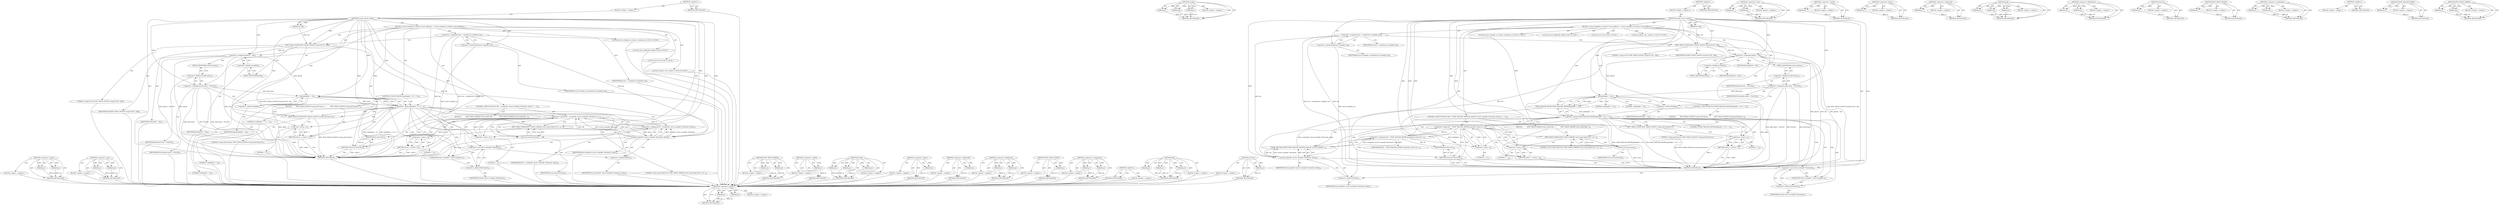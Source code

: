 digraph "BTIF_TRACE_ERROR" {
vulnerable_117 [label=<(METHOD,&lt;operator&gt;.equals)>];
vulnerable_118 [label=<(PARAM,p1)>];
vulnerable_119 [label=<(PARAM,p2)>];
vulnerable_120 [label=<(BLOCK,&lt;empty&gt;,&lt;empty&gt;)>];
vulnerable_121 [label=<(METHOD_RETURN,ANY)>];
vulnerable_142 [label=<(METHOD,&lt;operator&gt;.cast)>];
vulnerable_143 [label=<(PARAM,p1)>];
vulnerable_144 [label=<(PARAM,p2)>];
vulnerable_145 [label=<(BLOCK,&lt;empty&gt;,&lt;empty&gt;)>];
vulnerable_146 [label=<(METHOD_RETURN,ANY)>];
vulnerable_6 [label=<(METHOD,&lt;global&gt;)<SUB>1</SUB>>];
vulnerable_7 [label=<(BLOCK,&lt;empty&gt;,&lt;empty&gt;)<SUB>1</SUB>>];
vulnerable_8 [label=<(METHOD,accept_server_socket)<SUB>1</SUB>>];
vulnerable_9 [label=<(PARAM,int sfd)<SUB>1</SUB>>];
vulnerable_10 [label=<(BLOCK,{
 struct sockaddr_un remote;
 struct pollfd pf...,{
 struct sockaddr_un remote;
 struct pollfd pf...)<SUB>2</SUB>>];
vulnerable_11 [label="<(LOCAL,struct sockaddr_un remote: sockaddr_un)<SUB>3</SUB>>"];
vulnerable_12 [label="<(LOCAL,struct pollfd pfd: pollfd)<SUB>4</SUB>>"];
vulnerable_13 [label="<(LOCAL,int fd: int)<SUB>5</SUB>>"];
vulnerable_14 [label="<(LOCAL,socklen_t len: socklen_t)<SUB>6</SUB>>"];
vulnerable_15 [label=<(&lt;operator&gt;.assignment,len = sizeof(struct sockaddr_un))<SUB>6</SUB>>];
vulnerable_16 [label=<(IDENTIFIER,len,len = sizeof(struct sockaddr_un))<SUB>6</SUB>>];
vulnerable_17 [label=<(&lt;operator&gt;.sizeOf,sizeof(struct sockaddr_un))<SUB>6</SUB>>];
vulnerable_18 [label=<(IDENTIFIER,struct sockaddr_un,sizeof(struct sockaddr_un))<SUB>6</SUB>>];
vulnerable_19 [label=<(BTIF_TRACE_EVENT,BTIF_TRACE_EVENT(&quot;accept fd %d&quot;, sfd))<SUB>8</SUB>>];
vulnerable_20 [label=<(LITERAL,&quot;accept fd %d&quot;,BTIF_TRACE_EVENT(&quot;accept fd %d&quot;, sfd))<SUB>8</SUB>>];
vulnerable_21 [label=<(IDENTIFIER,sfd,BTIF_TRACE_EVENT(&quot;accept fd %d&quot;, sfd))<SUB>8</SUB>>];
vulnerable_22 [label=<(&lt;operator&gt;.assignment,pfd.fd = sfd)<SUB>12</SUB>>];
vulnerable_23 [label=<(&lt;operator&gt;.fieldAccess,pfd.fd)<SUB>12</SUB>>];
vulnerable_24 [label=<(IDENTIFIER,pfd,pfd.fd = sfd)<SUB>12</SUB>>];
vulnerable_25 [label=<(FIELD_IDENTIFIER,fd,fd)<SUB>12</SUB>>];
vulnerable_26 [label=<(IDENTIFIER,sfd,pfd.fd = sfd)<SUB>12</SUB>>];
vulnerable_27 [label=<(&lt;operator&gt;.assignment,pfd.events = POLLIN)<SUB>13</SUB>>];
vulnerable_28 [label=<(&lt;operator&gt;.fieldAccess,pfd.events)<SUB>13</SUB>>];
vulnerable_29 [label=<(IDENTIFIER,pfd,pfd.events = POLLIN)<SUB>13</SUB>>];
vulnerable_30 [label=<(FIELD_IDENTIFIER,events,events)<SUB>13</SUB>>];
vulnerable_31 [label=<(IDENTIFIER,POLLIN,pfd.events = POLLIN)<SUB>13</SUB>>];
vulnerable_32 [label=<(CONTROL_STRUCTURE,IF,if (poll(&amp;pfd, 1, 0) == 0))<SUB>15</SUB>>];
vulnerable_33 [label=<(&lt;operator&gt;.equals,poll(&amp;pfd, 1, 0) == 0)<SUB>15</SUB>>];
vulnerable_34 [label=<(poll,poll(&amp;pfd, 1, 0))<SUB>15</SUB>>];
vulnerable_35 [label=<(&lt;operator&gt;.addressOf,&amp;pfd)<SUB>15</SUB>>];
vulnerable_36 [label=<(IDENTIFIER,pfd,poll(&amp;pfd, 1, 0))<SUB>15</SUB>>];
vulnerable_37 [label=<(LITERAL,1,poll(&amp;pfd, 1, 0))<SUB>15</SUB>>];
vulnerable_38 [label=<(LITERAL,0,poll(&amp;pfd, 1, 0))<SUB>15</SUB>>];
vulnerable_39 [label=<(LITERAL,0,poll(&amp;pfd, 1, 0) == 0)<SUB>15</SUB>>];
vulnerable_40 [label=<(BLOCK,{
         BTIF_TRACE_EVENT(&quot;accept poll timeou...,{
         BTIF_TRACE_EVENT(&quot;accept poll timeou...)<SUB>16</SUB>>];
vulnerable_41 [label=<(BTIF_TRACE_EVENT,BTIF_TRACE_EVENT(&quot;accept poll timeout&quot;))<SUB>17</SUB>>];
vulnerable_42 [label=<(LITERAL,&quot;accept poll timeout&quot;,BTIF_TRACE_EVENT(&quot;accept poll timeout&quot;))<SUB>17</SUB>>];
vulnerable_43 [label=<(RETURN,return -1;,return -1;)<SUB>18</SUB>>];
vulnerable_44 [label=<(&lt;operator&gt;.minus,-1)<SUB>18</SUB>>];
vulnerable_45 [label=<(LITERAL,1,-1)<SUB>18</SUB>>];
vulnerable_46 [label=<(CONTROL_STRUCTURE,IF,if ((fd = accept(sfd, (struct sockaddr *)&amp;remote, &amp;len)) == -1))<SUB>23</SUB>>];
vulnerable_47 [label=<(&lt;operator&gt;.equals,(fd = accept(sfd, (struct sockaddr *)&amp;remote, &amp;...)<SUB>23</SUB>>];
vulnerable_48 [label=<(&lt;operator&gt;.assignment,fd = accept(sfd, (struct sockaddr *)&amp;remote, &amp;len))<SUB>23</SUB>>];
vulnerable_49 [label=<(IDENTIFIER,fd,fd = accept(sfd, (struct sockaddr *)&amp;remote, &amp;len))<SUB>23</SUB>>];
vulnerable_50 [label=<(accept,accept(sfd, (struct sockaddr *)&amp;remote, &amp;len))<SUB>23</SUB>>];
vulnerable_51 [label=<(IDENTIFIER,sfd,accept(sfd, (struct sockaddr *)&amp;remote, &amp;len))<SUB>23</SUB>>];
vulnerable_52 [label=<(&lt;operator&gt;.cast,(struct sockaddr *)&amp;remote)<SUB>23</SUB>>];
vulnerable_53 [label=<(UNKNOWN,struct sockaddr *,struct sockaddr *)<SUB>23</SUB>>];
vulnerable_54 [label=<(&lt;operator&gt;.addressOf,&amp;remote)<SUB>23</SUB>>];
vulnerable_55 [label=<(IDENTIFIER,remote,(struct sockaddr *)&amp;remote)<SUB>23</SUB>>];
vulnerable_56 [label=<(&lt;operator&gt;.addressOf,&amp;len)<SUB>23</SUB>>];
vulnerable_57 [label=<(IDENTIFIER,len,accept(sfd, (struct sockaddr *)&amp;remote, &amp;len))<SUB>23</SUB>>];
vulnerable_58 [label=<(&lt;operator&gt;.minus,-1)<SUB>23</SUB>>];
vulnerable_59 [label=<(LITERAL,1,-1)<SUB>23</SUB>>];
vulnerable_60 [label=<(BLOCK,{
          BTIF_TRACE_ERROR(&quot;sock accept faile...,{
          BTIF_TRACE_ERROR(&quot;sock accept faile...)<SUB>24</SUB>>];
vulnerable_61 [label=<(BTIF_TRACE_ERROR,BTIF_TRACE_ERROR(&quot;sock accept failed (%s)&quot;, str...)<SUB>25</SUB>>];
vulnerable_62 [label=<(LITERAL,&quot;sock accept failed (%s)&quot;,BTIF_TRACE_ERROR(&quot;sock accept failed (%s)&quot;, str...)<SUB>25</SUB>>];
vulnerable_63 [label=<(strerror,strerror(errno))<SUB>25</SUB>>];
vulnerable_64 [label=<(IDENTIFIER,errno,strerror(errno))<SUB>25</SUB>>];
vulnerable_65 [label=<(RETURN,return -1;,return -1;)<SUB>26</SUB>>];
vulnerable_66 [label=<(&lt;operator&gt;.minus,-1)<SUB>26</SUB>>];
vulnerable_67 [label=<(LITERAL,1,-1)<SUB>26</SUB>>];
vulnerable_68 [label=<(RETURN,return fd;,return fd;)<SUB>30</SUB>>];
vulnerable_69 [label=<(IDENTIFIER,fd,return fd;)<SUB>30</SUB>>];
vulnerable_70 [label=<(METHOD_RETURN,int)<SUB>1</SUB>>];
vulnerable_72 [label=<(METHOD_RETURN,ANY)<SUB>1</SUB>>];
vulnerable_147 [label=<(METHOD,BTIF_TRACE_ERROR)>];
vulnerable_148 [label=<(PARAM,p1)>];
vulnerable_149 [label=<(PARAM,p2)>];
vulnerable_150 [label=<(BLOCK,&lt;empty&gt;,&lt;empty&gt;)>];
vulnerable_151 [label=<(METHOD_RETURN,ANY)>];
vulnerable_104 [label=<(METHOD,&lt;operator&gt;.sizeOf)>];
vulnerable_105 [label=<(PARAM,p1)>];
vulnerable_106 [label=<(BLOCK,&lt;empty&gt;,&lt;empty&gt;)>];
vulnerable_107 [label=<(METHOD_RETURN,ANY)>];
vulnerable_136 [label=<(METHOD,accept)>];
vulnerable_137 [label=<(PARAM,p1)>];
vulnerable_138 [label=<(PARAM,p2)>];
vulnerable_139 [label=<(PARAM,p3)>];
vulnerable_140 [label=<(BLOCK,&lt;empty&gt;,&lt;empty&gt;)>];
vulnerable_141 [label=<(METHOD_RETURN,ANY)>];
vulnerable_132 [label=<(METHOD,&lt;operator&gt;.minus)>];
vulnerable_133 [label=<(PARAM,p1)>];
vulnerable_134 [label=<(BLOCK,&lt;empty&gt;,&lt;empty&gt;)>];
vulnerable_135 [label=<(METHOD_RETURN,ANY)>];
vulnerable_128 [label=<(METHOD,&lt;operator&gt;.addressOf)>];
vulnerable_129 [label=<(PARAM,p1)>];
vulnerable_130 [label=<(BLOCK,&lt;empty&gt;,&lt;empty&gt;)>];
vulnerable_131 [label=<(METHOD_RETURN,ANY)>];
vulnerable_112 [label=<(METHOD,&lt;operator&gt;.fieldAccess)>];
vulnerable_113 [label=<(PARAM,p1)>];
vulnerable_114 [label=<(PARAM,p2)>];
vulnerable_115 [label=<(BLOCK,&lt;empty&gt;,&lt;empty&gt;)>];
vulnerable_116 [label=<(METHOD_RETURN,ANY)>];
vulnerable_108 [label=<(METHOD,BTIF_TRACE_EVENT)>];
vulnerable_109 [label=<(PARAM,p1)>];
vulnerable_110 [label=<(BLOCK,&lt;empty&gt;,&lt;empty&gt;)>];
vulnerable_111 [label=<(METHOD_RETURN,ANY)>];
vulnerable_99 [label=<(METHOD,&lt;operator&gt;.assignment)>];
vulnerable_100 [label=<(PARAM,p1)>];
vulnerable_101 [label=<(PARAM,p2)>];
vulnerable_102 [label=<(BLOCK,&lt;empty&gt;,&lt;empty&gt;)>];
vulnerable_103 [label=<(METHOD_RETURN,ANY)>];
vulnerable_93 [label=<(METHOD,&lt;global&gt;)<SUB>1</SUB>>];
vulnerable_94 [label=<(BLOCK,&lt;empty&gt;,&lt;empty&gt;)>];
vulnerable_95 [label=<(METHOD_RETURN,ANY)>];
vulnerable_122 [label=<(METHOD,poll)>];
vulnerable_123 [label=<(PARAM,p1)>];
vulnerable_124 [label=<(PARAM,p2)>];
vulnerable_125 [label=<(PARAM,p3)>];
vulnerable_126 [label=<(BLOCK,&lt;empty&gt;,&lt;empty&gt;)>];
vulnerable_127 [label=<(METHOD_RETURN,ANY)>];
vulnerable_152 [label=<(METHOD,strerror)>];
vulnerable_153 [label=<(PARAM,p1)>];
vulnerable_154 [label=<(BLOCK,&lt;empty&gt;,&lt;empty&gt;)>];
vulnerable_155 [label=<(METHOD_RETURN,ANY)>];
fixed_119 [label=<(METHOD,&lt;operator&gt;.equals)>];
fixed_120 [label=<(PARAM,p1)>];
fixed_121 [label=<(PARAM,p2)>];
fixed_122 [label=<(BLOCK,&lt;empty&gt;,&lt;empty&gt;)>];
fixed_123 [label=<(METHOD_RETURN,ANY)>];
fixed_142 [label=<(METHOD,accept)>];
fixed_143 [label=<(PARAM,p1)>];
fixed_144 [label=<(PARAM,p2)>];
fixed_145 [label=<(PARAM,p3)>];
fixed_146 [label=<(BLOCK,&lt;empty&gt;,&lt;empty&gt;)>];
fixed_147 [label=<(METHOD_RETURN,ANY)>];
fixed_6 [label=<(METHOD,&lt;global&gt;)<SUB>1</SUB>>];
fixed_7 [label=<(BLOCK,&lt;empty&gt;,&lt;empty&gt;)<SUB>1</SUB>>];
fixed_8 [label=<(METHOD,accept_server_socket)<SUB>1</SUB>>];
fixed_9 [label=<(PARAM,int sfd)<SUB>1</SUB>>];
fixed_10 [label=<(BLOCK,{
 struct sockaddr_un remote;
 struct pollfd pf...,{
 struct sockaddr_un remote;
 struct pollfd pf...)<SUB>2</SUB>>];
fixed_11 [label="<(LOCAL,struct sockaddr_un remote: sockaddr_un)<SUB>3</SUB>>"];
fixed_12 [label="<(LOCAL,struct pollfd pfd: pollfd)<SUB>4</SUB>>"];
fixed_13 [label="<(LOCAL,int fd: int)<SUB>5</SUB>>"];
fixed_14 [label="<(LOCAL,socklen_t len: socklen_t)<SUB>6</SUB>>"];
fixed_15 [label=<(&lt;operator&gt;.assignment,len = sizeof(struct sockaddr_un))<SUB>6</SUB>>];
fixed_16 [label=<(IDENTIFIER,len,len = sizeof(struct sockaddr_un))<SUB>6</SUB>>];
fixed_17 [label=<(&lt;operator&gt;.sizeOf,sizeof(struct sockaddr_un))<SUB>6</SUB>>];
fixed_18 [label=<(IDENTIFIER,struct sockaddr_un,sizeof(struct sockaddr_un))<SUB>6</SUB>>];
fixed_19 [label=<(BTIF_TRACE_EVENT,BTIF_TRACE_EVENT(&quot;accept fd %d&quot;, sfd))<SUB>8</SUB>>];
fixed_20 [label=<(LITERAL,&quot;accept fd %d&quot;,BTIF_TRACE_EVENT(&quot;accept fd %d&quot;, sfd))<SUB>8</SUB>>];
fixed_21 [label=<(IDENTIFIER,sfd,BTIF_TRACE_EVENT(&quot;accept fd %d&quot;, sfd))<SUB>8</SUB>>];
fixed_22 [label=<(&lt;operator&gt;.assignment,pfd.fd = sfd)<SUB>12</SUB>>];
fixed_23 [label=<(&lt;operator&gt;.fieldAccess,pfd.fd)<SUB>12</SUB>>];
fixed_24 [label=<(IDENTIFIER,pfd,pfd.fd = sfd)<SUB>12</SUB>>];
fixed_25 [label=<(FIELD_IDENTIFIER,fd,fd)<SUB>12</SUB>>];
fixed_26 [label=<(IDENTIFIER,sfd,pfd.fd = sfd)<SUB>12</SUB>>];
fixed_27 [label=<(&lt;operator&gt;.assignment,pfd.events = POLLIN)<SUB>13</SUB>>];
fixed_28 [label=<(&lt;operator&gt;.fieldAccess,pfd.events)<SUB>13</SUB>>];
fixed_29 [label=<(IDENTIFIER,pfd,pfd.events = POLLIN)<SUB>13</SUB>>];
fixed_30 [label=<(FIELD_IDENTIFIER,events,events)<SUB>13</SUB>>];
fixed_31 [label=<(IDENTIFIER,POLLIN,pfd.events = POLLIN)<SUB>13</SUB>>];
fixed_32 [label=<(CONTROL_STRUCTURE,IF,if (TEMP_FAILURE_RETRY(poll(&amp;pfd, 1, 0)) == 0))<SUB>15</SUB>>];
fixed_33 [label=<(&lt;operator&gt;.equals,TEMP_FAILURE_RETRY(poll(&amp;pfd, 1, 0)) == 0)<SUB>15</SUB>>];
fixed_34 [label=<(TEMP_FAILURE_RETRY,TEMP_FAILURE_RETRY(poll(&amp;pfd, 1, 0)))<SUB>15</SUB>>];
fixed_35 [label=<(poll,poll(&amp;pfd, 1, 0))<SUB>15</SUB>>];
fixed_36 [label=<(&lt;operator&gt;.addressOf,&amp;pfd)<SUB>15</SUB>>];
fixed_37 [label=<(IDENTIFIER,pfd,poll(&amp;pfd, 1, 0))<SUB>15</SUB>>];
fixed_38 [label=<(LITERAL,1,poll(&amp;pfd, 1, 0))<SUB>15</SUB>>];
fixed_39 [label=<(LITERAL,0,poll(&amp;pfd, 1, 0))<SUB>15</SUB>>];
fixed_40 [label=<(LITERAL,0,TEMP_FAILURE_RETRY(poll(&amp;pfd, 1, 0)) == 0)<SUB>15</SUB>>];
fixed_41 [label=<(BLOCK,{
         BTIF_TRACE_EVENT(&quot;accept poll timeou...,{
         BTIF_TRACE_EVENT(&quot;accept poll timeou...)<SUB>16</SUB>>];
fixed_42 [label=<(BTIF_TRACE_EVENT,BTIF_TRACE_EVENT(&quot;accept poll timeout&quot;))<SUB>17</SUB>>];
fixed_43 [label=<(LITERAL,&quot;accept poll timeout&quot;,BTIF_TRACE_EVENT(&quot;accept poll timeout&quot;))<SUB>17</SUB>>];
fixed_44 [label=<(RETURN,return -1;,return -1;)<SUB>18</SUB>>];
fixed_45 [label=<(&lt;operator&gt;.minus,-1)<SUB>18</SUB>>];
fixed_46 [label=<(LITERAL,1,-1)<SUB>18</SUB>>];
fixed_47 [label=<(CONTROL_STRUCTURE,IF,if ((fd = TEMP_FAILURE_RETRY(accept(sfd, (struct sockaddr *)&amp;remote, &amp;len))) == -1))<SUB>23</SUB>>];
fixed_48 [label=<(&lt;operator&gt;.equals,(fd = TEMP_FAILURE_RETRY(accept(sfd, (struct so...)<SUB>23</SUB>>];
fixed_49 [label=<(&lt;operator&gt;.assignment,fd = TEMP_FAILURE_RETRY(accept(sfd, (struct soc...)<SUB>23</SUB>>];
fixed_50 [label=<(IDENTIFIER,fd,fd = TEMP_FAILURE_RETRY(accept(sfd, (struct soc...)<SUB>23</SUB>>];
fixed_51 [label=<(TEMP_FAILURE_RETRY,TEMP_FAILURE_RETRY(accept(sfd, (struct sockaddr...)<SUB>23</SUB>>];
fixed_52 [label=<(accept,accept(sfd, (struct sockaddr *)&amp;remote, &amp;len))<SUB>23</SUB>>];
fixed_53 [label=<(IDENTIFIER,sfd,accept(sfd, (struct sockaddr *)&amp;remote, &amp;len))<SUB>23</SUB>>];
fixed_54 [label=<(&lt;operator&gt;.cast,(struct sockaddr *)&amp;remote)<SUB>23</SUB>>];
fixed_55 [label=<(UNKNOWN,struct sockaddr *,struct sockaddr *)<SUB>23</SUB>>];
fixed_56 [label=<(&lt;operator&gt;.addressOf,&amp;remote)<SUB>23</SUB>>];
fixed_57 [label=<(IDENTIFIER,remote,(struct sockaddr *)&amp;remote)<SUB>23</SUB>>];
fixed_58 [label=<(&lt;operator&gt;.addressOf,&amp;len)<SUB>23</SUB>>];
fixed_59 [label=<(IDENTIFIER,len,accept(sfd, (struct sockaddr *)&amp;remote, &amp;len))<SUB>23</SUB>>];
fixed_60 [label=<(&lt;operator&gt;.minus,-1)<SUB>23</SUB>>];
fixed_61 [label=<(LITERAL,1,-1)<SUB>23</SUB>>];
fixed_62 [label=<(BLOCK,{
          BTIF_TRACE_ERROR(&quot;sock accept faile...,{
          BTIF_TRACE_ERROR(&quot;sock accept faile...)<SUB>24</SUB>>];
fixed_63 [label=<(BTIF_TRACE_ERROR,BTIF_TRACE_ERROR(&quot;sock accept failed (%s)&quot;, str...)<SUB>25</SUB>>];
fixed_64 [label=<(LITERAL,&quot;sock accept failed (%s)&quot;,BTIF_TRACE_ERROR(&quot;sock accept failed (%s)&quot;, str...)<SUB>25</SUB>>];
fixed_65 [label=<(strerror,strerror(errno))<SUB>25</SUB>>];
fixed_66 [label=<(IDENTIFIER,errno,strerror(errno))<SUB>25</SUB>>];
fixed_67 [label=<(RETURN,return -1;,return -1;)<SUB>26</SUB>>];
fixed_68 [label=<(&lt;operator&gt;.minus,-1)<SUB>26</SUB>>];
fixed_69 [label=<(LITERAL,1,-1)<SUB>26</SUB>>];
fixed_70 [label=<(RETURN,return fd;,return fd;)<SUB>30</SUB>>];
fixed_71 [label=<(IDENTIFIER,fd,return fd;)<SUB>30</SUB>>];
fixed_72 [label=<(METHOD_RETURN,int)<SUB>1</SUB>>];
fixed_74 [label=<(METHOD_RETURN,ANY)<SUB>1</SUB>>];
fixed_148 [label=<(METHOD,&lt;operator&gt;.cast)>];
fixed_149 [label=<(PARAM,p1)>];
fixed_150 [label=<(PARAM,p2)>];
fixed_151 [label=<(BLOCK,&lt;empty&gt;,&lt;empty&gt;)>];
fixed_152 [label=<(METHOD_RETURN,ANY)>];
fixed_106 [label=<(METHOD,&lt;operator&gt;.sizeOf)>];
fixed_107 [label=<(PARAM,p1)>];
fixed_108 [label=<(BLOCK,&lt;empty&gt;,&lt;empty&gt;)>];
fixed_109 [label=<(METHOD_RETURN,ANY)>];
fixed_138 [label=<(METHOD,&lt;operator&gt;.minus)>];
fixed_139 [label=<(PARAM,p1)>];
fixed_140 [label=<(BLOCK,&lt;empty&gt;,&lt;empty&gt;)>];
fixed_141 [label=<(METHOD_RETURN,ANY)>];
fixed_134 [label=<(METHOD,&lt;operator&gt;.addressOf)>];
fixed_135 [label=<(PARAM,p1)>];
fixed_136 [label=<(BLOCK,&lt;empty&gt;,&lt;empty&gt;)>];
fixed_137 [label=<(METHOD_RETURN,ANY)>];
fixed_128 [label=<(METHOD,poll)>];
fixed_129 [label=<(PARAM,p1)>];
fixed_130 [label=<(PARAM,p2)>];
fixed_131 [label=<(PARAM,p3)>];
fixed_132 [label=<(BLOCK,&lt;empty&gt;,&lt;empty&gt;)>];
fixed_133 [label=<(METHOD_RETURN,ANY)>];
fixed_114 [label=<(METHOD,&lt;operator&gt;.fieldAccess)>];
fixed_115 [label=<(PARAM,p1)>];
fixed_116 [label=<(PARAM,p2)>];
fixed_117 [label=<(BLOCK,&lt;empty&gt;,&lt;empty&gt;)>];
fixed_118 [label=<(METHOD_RETURN,ANY)>];
fixed_158 [label=<(METHOD,strerror)>];
fixed_159 [label=<(PARAM,p1)>];
fixed_160 [label=<(BLOCK,&lt;empty&gt;,&lt;empty&gt;)>];
fixed_161 [label=<(METHOD_RETURN,ANY)>];
fixed_110 [label=<(METHOD,BTIF_TRACE_EVENT)>];
fixed_111 [label=<(PARAM,p1)>];
fixed_112 [label=<(BLOCK,&lt;empty&gt;,&lt;empty&gt;)>];
fixed_113 [label=<(METHOD_RETURN,ANY)>];
fixed_101 [label=<(METHOD,&lt;operator&gt;.assignment)>];
fixed_102 [label=<(PARAM,p1)>];
fixed_103 [label=<(PARAM,p2)>];
fixed_104 [label=<(BLOCK,&lt;empty&gt;,&lt;empty&gt;)>];
fixed_105 [label=<(METHOD_RETURN,ANY)>];
fixed_95 [label=<(METHOD,&lt;global&gt;)<SUB>1</SUB>>];
fixed_96 [label=<(BLOCK,&lt;empty&gt;,&lt;empty&gt;)>];
fixed_97 [label=<(METHOD_RETURN,ANY)>];
fixed_124 [label=<(METHOD,TEMP_FAILURE_RETRY)>];
fixed_125 [label=<(PARAM,p1)>];
fixed_126 [label=<(BLOCK,&lt;empty&gt;,&lt;empty&gt;)>];
fixed_127 [label=<(METHOD_RETURN,ANY)>];
fixed_153 [label=<(METHOD,BTIF_TRACE_ERROR)>];
fixed_154 [label=<(PARAM,p1)>];
fixed_155 [label=<(PARAM,p2)>];
fixed_156 [label=<(BLOCK,&lt;empty&gt;,&lt;empty&gt;)>];
fixed_157 [label=<(METHOD_RETURN,ANY)>];
vulnerable_117 -> vulnerable_118  [key=0, label="AST: "];
vulnerable_117 -> vulnerable_118  [key=1, label="DDG: "];
vulnerable_117 -> vulnerable_120  [key=0, label="AST: "];
vulnerable_117 -> vulnerable_119  [key=0, label="AST: "];
vulnerable_117 -> vulnerable_119  [key=1, label="DDG: "];
vulnerable_117 -> vulnerable_121  [key=0, label="AST: "];
vulnerable_117 -> vulnerable_121  [key=1, label="CFG: "];
vulnerable_118 -> vulnerable_121  [key=0, label="DDG: p1"];
vulnerable_119 -> vulnerable_121  [key=0, label="DDG: p2"];
vulnerable_120 -> fixed_119  [key=0];
vulnerable_121 -> fixed_119  [key=0];
vulnerable_142 -> vulnerable_143  [key=0, label="AST: "];
vulnerable_142 -> vulnerable_143  [key=1, label="DDG: "];
vulnerable_142 -> vulnerable_145  [key=0, label="AST: "];
vulnerable_142 -> vulnerable_144  [key=0, label="AST: "];
vulnerable_142 -> vulnerable_144  [key=1, label="DDG: "];
vulnerable_142 -> vulnerable_146  [key=0, label="AST: "];
vulnerable_142 -> vulnerable_146  [key=1, label="CFG: "];
vulnerable_143 -> vulnerable_146  [key=0, label="DDG: p1"];
vulnerable_144 -> vulnerable_146  [key=0, label="DDG: p2"];
vulnerable_145 -> fixed_119  [key=0];
vulnerable_146 -> fixed_119  [key=0];
vulnerable_6 -> vulnerable_7  [key=0, label="AST: "];
vulnerable_6 -> vulnerable_72  [key=0, label="AST: "];
vulnerable_6 -> vulnerable_72  [key=1, label="CFG: "];
vulnerable_7 -> vulnerable_8  [key=0, label="AST: "];
vulnerable_8 -> vulnerable_9  [key=0, label="AST: "];
vulnerable_8 -> vulnerable_9  [key=1, label="DDG: "];
vulnerable_8 -> vulnerable_10  [key=0, label="AST: "];
vulnerable_8 -> vulnerable_70  [key=0, label="AST: "];
vulnerable_8 -> vulnerable_17  [key=0, label="CFG: "];
vulnerable_8 -> vulnerable_22  [key=0, label="DDG: "];
vulnerable_8 -> vulnerable_27  [key=0, label="DDG: "];
vulnerable_8 -> vulnerable_19  [key=0, label="DDG: "];
vulnerable_8 -> vulnerable_69  [key=0, label="DDG: "];
vulnerable_8 -> vulnerable_33  [key=0, label="DDG: "];
vulnerable_8 -> vulnerable_34  [key=0, label="DDG: "];
vulnerable_8 -> vulnerable_41  [key=0, label="DDG: "];
vulnerable_8 -> vulnerable_58  [key=0, label="DDG: "];
vulnerable_8 -> vulnerable_61  [key=0, label="DDG: "];
vulnerable_8 -> vulnerable_44  [key=0, label="DDG: "];
vulnerable_8 -> vulnerable_50  [key=0, label="DDG: "];
vulnerable_8 -> vulnerable_63  [key=0, label="DDG: "];
vulnerable_8 -> vulnerable_66  [key=0, label="DDG: "];
vulnerable_8 -> vulnerable_52  [key=0, label="DDG: "];
vulnerable_9 -> vulnerable_19  [key=0, label="DDG: sfd"];
vulnerable_10 -> vulnerable_11  [key=0, label="AST: "];
vulnerable_10 -> vulnerable_12  [key=0, label="AST: "];
vulnerable_10 -> vulnerable_13  [key=0, label="AST: "];
vulnerable_10 -> vulnerable_14  [key=0, label="AST: "];
vulnerable_10 -> vulnerable_15  [key=0, label="AST: "];
vulnerable_10 -> vulnerable_19  [key=0, label="AST: "];
vulnerable_10 -> vulnerable_22  [key=0, label="AST: "];
vulnerable_10 -> vulnerable_27  [key=0, label="AST: "];
vulnerable_10 -> vulnerable_32  [key=0, label="AST: "];
vulnerable_10 -> vulnerable_46  [key=0, label="AST: "];
vulnerable_10 -> vulnerable_68  [key=0, label="AST: "];
vulnerable_11 -> fixed_119  [key=0];
vulnerable_12 -> fixed_119  [key=0];
vulnerable_13 -> fixed_119  [key=0];
vulnerable_14 -> fixed_119  [key=0];
vulnerable_15 -> vulnerable_16  [key=0, label="AST: "];
vulnerable_15 -> vulnerable_17  [key=0, label="AST: "];
vulnerable_15 -> vulnerable_19  [key=0, label="CFG: "];
vulnerable_15 -> vulnerable_70  [key=0, label="DDG: len"];
vulnerable_15 -> vulnerable_70  [key=1, label="DDG: len = sizeof(struct sockaddr_un)"];
vulnerable_15 -> vulnerable_50  [key=0, label="DDG: len"];
vulnerable_16 -> fixed_119  [key=0];
vulnerable_17 -> vulnerable_18  [key=0, label="AST: "];
vulnerable_17 -> vulnerable_15  [key=0, label="CFG: "];
vulnerable_17 -> vulnerable_70  [key=0, label="DDG: struct sockaddr_un"];
vulnerable_18 -> fixed_119  [key=0];
vulnerable_19 -> vulnerable_20  [key=0, label="AST: "];
vulnerable_19 -> vulnerable_21  [key=0, label="AST: "];
vulnerable_19 -> vulnerable_25  [key=0, label="CFG: "];
vulnerable_19 -> vulnerable_70  [key=0, label="DDG: BTIF_TRACE_EVENT(&quot;accept fd %d&quot;, sfd)"];
vulnerable_19 -> vulnerable_22  [key=0, label="DDG: sfd"];
vulnerable_19 -> vulnerable_50  [key=0, label="DDG: sfd"];
vulnerable_20 -> fixed_119  [key=0];
vulnerable_21 -> fixed_119  [key=0];
vulnerable_22 -> vulnerable_23  [key=0, label="AST: "];
vulnerable_22 -> vulnerable_26  [key=0, label="AST: "];
vulnerable_22 -> vulnerable_30  [key=0, label="CFG: "];
vulnerable_22 -> vulnerable_70  [key=0, label="DDG: pfd.fd"];
vulnerable_22 -> vulnerable_70  [key=1, label="DDG: sfd"];
vulnerable_22 -> vulnerable_70  [key=2, label="DDG: pfd.fd = sfd"];
vulnerable_22 -> vulnerable_34  [key=0, label="DDG: pfd.fd"];
vulnerable_23 -> vulnerable_24  [key=0, label="AST: "];
vulnerable_23 -> vulnerable_25  [key=0, label="AST: "];
vulnerable_23 -> vulnerable_22  [key=0, label="CFG: "];
vulnerable_24 -> fixed_119  [key=0];
vulnerable_25 -> vulnerable_23  [key=0, label="CFG: "];
vulnerable_26 -> fixed_119  [key=0];
vulnerable_27 -> vulnerable_28  [key=0, label="AST: "];
vulnerable_27 -> vulnerable_31  [key=0, label="AST: "];
vulnerable_27 -> vulnerable_35  [key=0, label="CFG: "];
vulnerable_27 -> vulnerable_70  [key=0, label="DDG: pfd.events"];
vulnerable_27 -> vulnerable_70  [key=1, label="DDG: pfd.events = POLLIN"];
vulnerable_27 -> vulnerable_70  [key=2, label="DDG: POLLIN"];
vulnerable_27 -> vulnerable_34  [key=0, label="DDG: pfd.events"];
vulnerable_28 -> vulnerable_29  [key=0, label="AST: "];
vulnerable_28 -> vulnerable_30  [key=0, label="AST: "];
vulnerable_28 -> vulnerable_27  [key=0, label="CFG: "];
vulnerable_29 -> fixed_119  [key=0];
vulnerable_30 -> vulnerable_28  [key=0, label="CFG: "];
vulnerable_31 -> fixed_119  [key=0];
vulnerable_32 -> vulnerable_33  [key=0, label="AST: "];
vulnerable_32 -> vulnerable_40  [key=0, label="AST: "];
vulnerable_33 -> vulnerable_34  [key=0, label="AST: "];
vulnerable_33 -> vulnerable_39  [key=0, label="AST: "];
vulnerable_33 -> vulnerable_41  [key=0, label="CFG: "];
vulnerable_33 -> vulnerable_41  [key=1, label="CDG: "];
vulnerable_33 -> vulnerable_53  [key=0, label="CFG: "];
vulnerable_33 -> vulnerable_53  [key=1, label="CDG: "];
vulnerable_33 -> vulnerable_70  [key=0, label="DDG: poll(&amp;pfd, 1, 0)"];
vulnerable_33 -> vulnerable_70  [key=1, label="DDG: poll(&amp;pfd, 1, 0) == 0"];
vulnerable_33 -> vulnerable_47  [key=0, label="CDG: "];
vulnerable_33 -> vulnerable_48  [key=0, label="CDG: "];
vulnerable_33 -> vulnerable_58  [key=0, label="CDG: "];
vulnerable_33 -> vulnerable_52  [key=0, label="CDG: "];
vulnerable_33 -> vulnerable_56  [key=0, label="CDG: "];
vulnerable_33 -> vulnerable_50  [key=0, label="CDG: "];
vulnerable_33 -> vulnerable_44  [key=0, label="CDG: "];
vulnerable_33 -> vulnerable_54  [key=0, label="CDG: "];
vulnerable_33 -> vulnerable_43  [key=0, label="CDG: "];
vulnerable_34 -> vulnerable_35  [key=0, label="AST: "];
vulnerable_34 -> vulnerable_37  [key=0, label="AST: "];
vulnerable_34 -> vulnerable_38  [key=0, label="AST: "];
vulnerable_34 -> vulnerable_33  [key=0, label="CFG: "];
vulnerable_34 -> vulnerable_33  [key=1, label="DDG: &amp;pfd"];
vulnerable_34 -> vulnerable_33  [key=2, label="DDG: 1"];
vulnerable_34 -> vulnerable_33  [key=3, label="DDG: 0"];
vulnerable_34 -> vulnerable_70  [key=0, label="DDG: &amp;pfd"];
vulnerable_35 -> vulnerable_36  [key=0, label="AST: "];
vulnerable_35 -> vulnerable_34  [key=0, label="CFG: "];
vulnerable_36 -> fixed_119  [key=0];
vulnerable_37 -> fixed_119  [key=0];
vulnerable_38 -> fixed_119  [key=0];
vulnerable_39 -> fixed_119  [key=0];
vulnerable_40 -> vulnerable_41  [key=0, label="AST: "];
vulnerable_40 -> vulnerable_43  [key=0, label="AST: "];
vulnerable_41 -> vulnerable_42  [key=0, label="AST: "];
vulnerable_41 -> vulnerable_44  [key=0, label="CFG: "];
vulnerable_41 -> vulnerable_70  [key=0, label="DDG: BTIF_TRACE_EVENT(&quot;accept poll timeout&quot;)"];
vulnerable_42 -> fixed_119  [key=0];
vulnerable_43 -> vulnerable_44  [key=0, label="AST: "];
vulnerable_43 -> vulnerable_70  [key=0, label="CFG: "];
vulnerable_43 -> vulnerable_70  [key=1, label="DDG: &lt;RET&gt;"];
vulnerable_44 -> vulnerable_45  [key=0, label="AST: "];
vulnerable_44 -> vulnerable_43  [key=0, label="CFG: "];
vulnerable_44 -> vulnerable_43  [key=1, label="DDG: -1"];
vulnerable_44 -> vulnerable_70  [key=0, label="DDG: -1"];
vulnerable_45 -> fixed_119  [key=0];
vulnerable_46 -> vulnerable_47  [key=0, label="AST: "];
vulnerable_46 -> vulnerable_60  [key=0, label="AST: "];
vulnerable_47 -> vulnerable_48  [key=0, label="AST: "];
vulnerable_47 -> vulnerable_58  [key=0, label="AST: "];
vulnerable_47 -> vulnerable_63  [key=0, label="CFG: "];
vulnerable_47 -> vulnerable_63  [key=1, label="CDG: "];
vulnerable_47 -> vulnerable_68  [key=0, label="CFG: "];
vulnerable_47 -> vulnerable_68  [key=1, label="CDG: "];
vulnerable_47 -> vulnerable_61  [key=0, label="CDG: "];
vulnerable_47 -> vulnerable_66  [key=0, label="CDG: "];
vulnerable_47 -> vulnerable_65  [key=0, label="CDG: "];
vulnerable_48 -> vulnerable_49  [key=0, label="AST: "];
vulnerable_48 -> vulnerable_50  [key=0, label="AST: "];
vulnerable_48 -> vulnerable_58  [key=0, label="CFG: "];
vulnerable_48 -> vulnerable_69  [key=0, label="DDG: fd"];
vulnerable_48 -> vulnerable_47  [key=0, label="DDG: fd"];
vulnerable_49 -> fixed_119  [key=0];
vulnerable_50 -> vulnerable_51  [key=0, label="AST: "];
vulnerable_50 -> vulnerable_52  [key=0, label="AST: "];
vulnerable_50 -> vulnerable_56  [key=0, label="AST: "];
vulnerable_50 -> vulnerable_48  [key=0, label="CFG: "];
vulnerable_50 -> vulnerable_48  [key=1, label="DDG: sfd"];
vulnerable_50 -> vulnerable_48  [key=2, label="DDG: (struct sockaddr *)&amp;remote"];
vulnerable_50 -> vulnerable_48  [key=3, label="DDG: &amp;len"];
vulnerable_50 -> vulnerable_47  [key=0, label="DDG: sfd"];
vulnerable_50 -> vulnerable_47  [key=1, label="DDG: (struct sockaddr *)&amp;remote"];
vulnerable_50 -> vulnerable_47  [key=2, label="DDG: &amp;len"];
vulnerable_51 -> fixed_119  [key=0];
vulnerable_52 -> vulnerable_53  [key=0, label="AST: "];
vulnerable_52 -> vulnerable_54  [key=0, label="AST: "];
vulnerable_52 -> vulnerable_56  [key=0, label="CFG: "];
vulnerable_53 -> vulnerable_54  [key=0, label="CFG: "];
vulnerable_54 -> vulnerable_55  [key=0, label="AST: "];
vulnerable_54 -> vulnerable_52  [key=0, label="CFG: "];
vulnerable_55 -> fixed_119  [key=0];
vulnerable_56 -> vulnerable_57  [key=0, label="AST: "];
vulnerable_56 -> vulnerable_50  [key=0, label="CFG: "];
vulnerable_57 -> fixed_119  [key=0];
vulnerable_58 -> vulnerable_59  [key=0, label="AST: "];
vulnerable_58 -> vulnerable_47  [key=0, label="CFG: "];
vulnerable_58 -> vulnerable_47  [key=1, label="DDG: 1"];
vulnerable_59 -> fixed_119  [key=0];
vulnerable_60 -> vulnerable_61  [key=0, label="AST: "];
vulnerable_60 -> vulnerable_65  [key=0, label="AST: "];
vulnerable_61 -> vulnerable_62  [key=0, label="AST: "];
vulnerable_61 -> vulnerable_63  [key=0, label="AST: "];
vulnerable_61 -> vulnerable_66  [key=0, label="CFG: "];
vulnerable_62 -> fixed_119  [key=0];
vulnerable_63 -> vulnerable_64  [key=0, label="AST: "];
vulnerable_63 -> vulnerable_61  [key=0, label="CFG: "];
vulnerable_63 -> vulnerable_61  [key=1, label="DDG: errno"];
vulnerable_63 -> vulnerable_70  [key=0, label="DDG: errno"];
vulnerable_64 -> fixed_119  [key=0];
vulnerable_65 -> vulnerable_66  [key=0, label="AST: "];
vulnerable_65 -> vulnerable_70  [key=0, label="CFG: "];
vulnerable_65 -> vulnerable_70  [key=1, label="DDG: &lt;RET&gt;"];
vulnerable_66 -> vulnerable_67  [key=0, label="AST: "];
vulnerable_66 -> vulnerable_65  [key=0, label="CFG: "];
vulnerable_66 -> vulnerable_65  [key=1, label="DDG: -1"];
vulnerable_67 -> fixed_119  [key=0];
vulnerable_68 -> vulnerable_69  [key=0, label="AST: "];
vulnerable_68 -> vulnerable_70  [key=0, label="CFG: "];
vulnerable_68 -> vulnerable_70  [key=1, label="DDG: &lt;RET&gt;"];
vulnerable_69 -> vulnerable_68  [key=0, label="DDG: fd"];
vulnerable_70 -> fixed_119  [key=0];
vulnerable_72 -> fixed_119  [key=0];
vulnerable_147 -> vulnerable_148  [key=0, label="AST: "];
vulnerable_147 -> vulnerable_148  [key=1, label="DDG: "];
vulnerable_147 -> vulnerable_150  [key=0, label="AST: "];
vulnerable_147 -> vulnerable_149  [key=0, label="AST: "];
vulnerable_147 -> vulnerable_149  [key=1, label="DDG: "];
vulnerable_147 -> vulnerable_151  [key=0, label="AST: "];
vulnerable_147 -> vulnerable_151  [key=1, label="CFG: "];
vulnerable_148 -> vulnerable_151  [key=0, label="DDG: p1"];
vulnerable_149 -> vulnerable_151  [key=0, label="DDG: p2"];
vulnerable_150 -> fixed_119  [key=0];
vulnerable_151 -> fixed_119  [key=0];
vulnerable_104 -> vulnerable_105  [key=0, label="AST: "];
vulnerable_104 -> vulnerable_105  [key=1, label="DDG: "];
vulnerable_104 -> vulnerable_106  [key=0, label="AST: "];
vulnerable_104 -> vulnerable_107  [key=0, label="AST: "];
vulnerable_104 -> vulnerable_107  [key=1, label="CFG: "];
vulnerable_105 -> vulnerable_107  [key=0, label="DDG: p1"];
vulnerable_106 -> fixed_119  [key=0];
vulnerable_107 -> fixed_119  [key=0];
vulnerable_136 -> vulnerable_137  [key=0, label="AST: "];
vulnerable_136 -> vulnerable_137  [key=1, label="DDG: "];
vulnerable_136 -> vulnerable_140  [key=0, label="AST: "];
vulnerable_136 -> vulnerable_138  [key=0, label="AST: "];
vulnerable_136 -> vulnerable_138  [key=1, label="DDG: "];
vulnerable_136 -> vulnerable_141  [key=0, label="AST: "];
vulnerable_136 -> vulnerable_141  [key=1, label="CFG: "];
vulnerable_136 -> vulnerable_139  [key=0, label="AST: "];
vulnerable_136 -> vulnerable_139  [key=1, label="DDG: "];
vulnerable_137 -> vulnerable_141  [key=0, label="DDG: p1"];
vulnerable_138 -> vulnerable_141  [key=0, label="DDG: p2"];
vulnerable_139 -> vulnerable_141  [key=0, label="DDG: p3"];
vulnerable_140 -> fixed_119  [key=0];
vulnerable_141 -> fixed_119  [key=0];
vulnerable_132 -> vulnerable_133  [key=0, label="AST: "];
vulnerable_132 -> vulnerable_133  [key=1, label="DDG: "];
vulnerable_132 -> vulnerable_134  [key=0, label="AST: "];
vulnerable_132 -> vulnerable_135  [key=0, label="AST: "];
vulnerable_132 -> vulnerable_135  [key=1, label="CFG: "];
vulnerable_133 -> vulnerable_135  [key=0, label="DDG: p1"];
vulnerable_134 -> fixed_119  [key=0];
vulnerable_135 -> fixed_119  [key=0];
vulnerable_128 -> vulnerable_129  [key=0, label="AST: "];
vulnerable_128 -> vulnerable_129  [key=1, label="DDG: "];
vulnerable_128 -> vulnerable_130  [key=0, label="AST: "];
vulnerable_128 -> vulnerable_131  [key=0, label="AST: "];
vulnerable_128 -> vulnerable_131  [key=1, label="CFG: "];
vulnerable_129 -> vulnerable_131  [key=0, label="DDG: p1"];
vulnerable_130 -> fixed_119  [key=0];
vulnerable_131 -> fixed_119  [key=0];
vulnerable_112 -> vulnerable_113  [key=0, label="AST: "];
vulnerable_112 -> vulnerable_113  [key=1, label="DDG: "];
vulnerable_112 -> vulnerable_115  [key=0, label="AST: "];
vulnerable_112 -> vulnerable_114  [key=0, label="AST: "];
vulnerable_112 -> vulnerable_114  [key=1, label="DDG: "];
vulnerable_112 -> vulnerable_116  [key=0, label="AST: "];
vulnerable_112 -> vulnerable_116  [key=1, label="CFG: "];
vulnerable_113 -> vulnerable_116  [key=0, label="DDG: p1"];
vulnerable_114 -> vulnerable_116  [key=0, label="DDG: p2"];
vulnerable_115 -> fixed_119  [key=0];
vulnerable_116 -> fixed_119  [key=0];
vulnerable_108 -> vulnerable_109  [key=0, label="AST: "];
vulnerable_108 -> vulnerable_109  [key=1, label="DDG: "];
vulnerable_108 -> vulnerable_110  [key=0, label="AST: "];
vulnerable_108 -> vulnerable_111  [key=0, label="AST: "];
vulnerable_108 -> vulnerable_111  [key=1, label="CFG: "];
vulnerable_109 -> vulnerable_111  [key=0, label="DDG: p1"];
vulnerable_110 -> fixed_119  [key=0];
vulnerable_111 -> fixed_119  [key=0];
vulnerable_99 -> vulnerable_100  [key=0, label="AST: "];
vulnerable_99 -> vulnerable_100  [key=1, label="DDG: "];
vulnerable_99 -> vulnerable_102  [key=0, label="AST: "];
vulnerable_99 -> vulnerable_101  [key=0, label="AST: "];
vulnerable_99 -> vulnerable_101  [key=1, label="DDG: "];
vulnerable_99 -> vulnerable_103  [key=0, label="AST: "];
vulnerable_99 -> vulnerable_103  [key=1, label="CFG: "];
vulnerable_100 -> vulnerable_103  [key=0, label="DDG: p1"];
vulnerable_101 -> vulnerable_103  [key=0, label="DDG: p2"];
vulnerable_102 -> fixed_119  [key=0];
vulnerable_103 -> fixed_119  [key=0];
vulnerable_93 -> vulnerable_94  [key=0, label="AST: "];
vulnerable_93 -> vulnerable_95  [key=0, label="AST: "];
vulnerable_93 -> vulnerable_95  [key=1, label="CFG: "];
vulnerable_94 -> fixed_119  [key=0];
vulnerable_95 -> fixed_119  [key=0];
vulnerable_122 -> vulnerable_123  [key=0, label="AST: "];
vulnerable_122 -> vulnerable_123  [key=1, label="DDG: "];
vulnerable_122 -> vulnerable_126  [key=0, label="AST: "];
vulnerable_122 -> vulnerable_124  [key=0, label="AST: "];
vulnerable_122 -> vulnerable_124  [key=1, label="DDG: "];
vulnerable_122 -> vulnerable_127  [key=0, label="AST: "];
vulnerable_122 -> vulnerable_127  [key=1, label="CFG: "];
vulnerable_122 -> vulnerable_125  [key=0, label="AST: "];
vulnerable_122 -> vulnerable_125  [key=1, label="DDG: "];
vulnerable_123 -> vulnerable_127  [key=0, label="DDG: p1"];
vulnerable_124 -> vulnerable_127  [key=0, label="DDG: p2"];
vulnerable_125 -> vulnerable_127  [key=0, label="DDG: p3"];
vulnerable_126 -> fixed_119  [key=0];
vulnerable_127 -> fixed_119  [key=0];
vulnerable_152 -> vulnerable_153  [key=0, label="AST: "];
vulnerable_152 -> vulnerable_153  [key=1, label="DDG: "];
vulnerable_152 -> vulnerable_154  [key=0, label="AST: "];
vulnerable_152 -> vulnerable_155  [key=0, label="AST: "];
vulnerable_152 -> vulnerable_155  [key=1, label="CFG: "];
vulnerable_153 -> vulnerable_155  [key=0, label="DDG: p1"];
vulnerable_154 -> fixed_119  [key=0];
vulnerable_155 -> fixed_119  [key=0];
fixed_119 -> fixed_120  [key=0, label="AST: "];
fixed_119 -> fixed_120  [key=1, label="DDG: "];
fixed_119 -> fixed_122  [key=0, label="AST: "];
fixed_119 -> fixed_121  [key=0, label="AST: "];
fixed_119 -> fixed_121  [key=1, label="DDG: "];
fixed_119 -> fixed_123  [key=0, label="AST: "];
fixed_119 -> fixed_123  [key=1, label="CFG: "];
fixed_120 -> fixed_123  [key=0, label="DDG: p1"];
fixed_121 -> fixed_123  [key=0, label="DDG: p2"];
fixed_142 -> fixed_143  [key=0, label="AST: "];
fixed_142 -> fixed_143  [key=1, label="DDG: "];
fixed_142 -> fixed_146  [key=0, label="AST: "];
fixed_142 -> fixed_144  [key=0, label="AST: "];
fixed_142 -> fixed_144  [key=1, label="DDG: "];
fixed_142 -> fixed_147  [key=0, label="AST: "];
fixed_142 -> fixed_147  [key=1, label="CFG: "];
fixed_142 -> fixed_145  [key=0, label="AST: "];
fixed_142 -> fixed_145  [key=1, label="DDG: "];
fixed_143 -> fixed_147  [key=0, label="DDG: p1"];
fixed_144 -> fixed_147  [key=0, label="DDG: p2"];
fixed_145 -> fixed_147  [key=0, label="DDG: p3"];
fixed_6 -> fixed_7  [key=0, label="AST: "];
fixed_6 -> fixed_74  [key=0, label="AST: "];
fixed_6 -> fixed_74  [key=1, label="CFG: "];
fixed_7 -> fixed_8  [key=0, label="AST: "];
fixed_8 -> fixed_9  [key=0, label="AST: "];
fixed_8 -> fixed_9  [key=1, label="DDG: "];
fixed_8 -> fixed_10  [key=0, label="AST: "];
fixed_8 -> fixed_72  [key=0, label="AST: "];
fixed_8 -> fixed_17  [key=0, label="CFG: "];
fixed_8 -> fixed_22  [key=0, label="DDG: "];
fixed_8 -> fixed_27  [key=0, label="DDG: "];
fixed_8 -> fixed_19  [key=0, label="DDG: "];
fixed_8 -> fixed_71  [key=0, label="DDG: "];
fixed_8 -> fixed_33  [key=0, label="DDG: "];
fixed_8 -> fixed_42  [key=0, label="DDG: "];
fixed_8 -> fixed_60  [key=0, label="DDG: "];
fixed_8 -> fixed_63  [key=0, label="DDG: "];
fixed_8 -> fixed_35  [key=0, label="DDG: "];
fixed_8 -> fixed_45  [key=0, label="DDG: "];
fixed_8 -> fixed_65  [key=0, label="DDG: "];
fixed_8 -> fixed_68  [key=0, label="DDG: "];
fixed_8 -> fixed_52  [key=0, label="DDG: "];
fixed_8 -> fixed_54  [key=0, label="DDG: "];
fixed_9 -> fixed_19  [key=0, label="DDG: sfd"];
fixed_10 -> fixed_11  [key=0, label="AST: "];
fixed_10 -> fixed_12  [key=0, label="AST: "];
fixed_10 -> fixed_13  [key=0, label="AST: "];
fixed_10 -> fixed_14  [key=0, label="AST: "];
fixed_10 -> fixed_15  [key=0, label="AST: "];
fixed_10 -> fixed_19  [key=0, label="AST: "];
fixed_10 -> fixed_22  [key=0, label="AST: "];
fixed_10 -> fixed_27  [key=0, label="AST: "];
fixed_10 -> fixed_32  [key=0, label="AST: "];
fixed_10 -> fixed_47  [key=0, label="AST: "];
fixed_10 -> fixed_70  [key=0, label="AST: "];
fixed_15 -> fixed_16  [key=0, label="AST: "];
fixed_15 -> fixed_17  [key=0, label="AST: "];
fixed_15 -> fixed_19  [key=0, label="CFG: "];
fixed_15 -> fixed_72  [key=0, label="DDG: len"];
fixed_15 -> fixed_72  [key=1, label="DDG: len = sizeof(struct sockaddr_un)"];
fixed_15 -> fixed_52  [key=0, label="DDG: len"];
fixed_17 -> fixed_18  [key=0, label="AST: "];
fixed_17 -> fixed_15  [key=0, label="CFG: "];
fixed_17 -> fixed_72  [key=0, label="DDG: struct sockaddr_un"];
fixed_19 -> fixed_20  [key=0, label="AST: "];
fixed_19 -> fixed_21  [key=0, label="AST: "];
fixed_19 -> fixed_25  [key=0, label="CFG: "];
fixed_19 -> fixed_72  [key=0, label="DDG: BTIF_TRACE_EVENT(&quot;accept fd %d&quot;, sfd)"];
fixed_19 -> fixed_22  [key=0, label="DDG: sfd"];
fixed_19 -> fixed_52  [key=0, label="DDG: sfd"];
fixed_22 -> fixed_23  [key=0, label="AST: "];
fixed_22 -> fixed_26  [key=0, label="AST: "];
fixed_22 -> fixed_30  [key=0, label="CFG: "];
fixed_22 -> fixed_72  [key=0, label="DDG: pfd.fd"];
fixed_22 -> fixed_72  [key=1, label="DDG: sfd"];
fixed_22 -> fixed_72  [key=2, label="DDG: pfd.fd = sfd"];
fixed_22 -> fixed_35  [key=0, label="DDG: pfd.fd"];
fixed_23 -> fixed_24  [key=0, label="AST: "];
fixed_23 -> fixed_25  [key=0, label="AST: "];
fixed_23 -> fixed_22  [key=0, label="CFG: "];
fixed_25 -> fixed_23  [key=0, label="CFG: "];
fixed_27 -> fixed_28  [key=0, label="AST: "];
fixed_27 -> fixed_31  [key=0, label="AST: "];
fixed_27 -> fixed_36  [key=0, label="CFG: "];
fixed_27 -> fixed_72  [key=0, label="DDG: pfd.events"];
fixed_27 -> fixed_72  [key=1, label="DDG: pfd.events = POLLIN"];
fixed_27 -> fixed_72  [key=2, label="DDG: POLLIN"];
fixed_27 -> fixed_35  [key=0, label="DDG: pfd.events"];
fixed_28 -> fixed_29  [key=0, label="AST: "];
fixed_28 -> fixed_30  [key=0, label="AST: "];
fixed_28 -> fixed_27  [key=0, label="CFG: "];
fixed_30 -> fixed_28  [key=0, label="CFG: "];
fixed_32 -> fixed_33  [key=0, label="AST: "];
fixed_32 -> fixed_41  [key=0, label="AST: "];
fixed_33 -> fixed_34  [key=0, label="AST: "];
fixed_33 -> fixed_40  [key=0, label="AST: "];
fixed_33 -> fixed_42  [key=0, label="CFG: "];
fixed_33 -> fixed_42  [key=1, label="CDG: "];
fixed_33 -> fixed_55  [key=0, label="CFG: "];
fixed_33 -> fixed_55  [key=1, label="CDG: "];
fixed_33 -> fixed_72  [key=0, label="DDG: TEMP_FAILURE_RETRY(poll(&amp;pfd, 1, 0))"];
fixed_33 -> fixed_72  [key=1, label="DDG: TEMP_FAILURE_RETRY(poll(&amp;pfd, 1, 0)) == 0"];
fixed_33 -> fixed_48  [key=0, label="CDG: "];
fixed_33 -> fixed_58  [key=0, label="CDG: "];
fixed_33 -> fixed_49  [key=0, label="CDG: "];
fixed_33 -> fixed_60  [key=0, label="CDG: "];
fixed_33 -> fixed_51  [key=0, label="CDG: "];
fixed_33 -> fixed_52  [key=0, label="CDG: "];
fixed_33 -> fixed_56  [key=0, label="CDG: "];
fixed_33 -> fixed_45  [key=0, label="CDG: "];
fixed_33 -> fixed_44  [key=0, label="CDG: "];
fixed_33 -> fixed_54  [key=0, label="CDG: "];
fixed_34 -> fixed_35  [key=0, label="AST: "];
fixed_34 -> fixed_33  [key=0, label="CFG: "];
fixed_34 -> fixed_33  [key=1, label="DDG: poll(&amp;pfd, 1, 0)"];
fixed_34 -> fixed_72  [key=0, label="DDG: poll(&amp;pfd, 1, 0)"];
fixed_35 -> fixed_36  [key=0, label="AST: "];
fixed_35 -> fixed_38  [key=0, label="AST: "];
fixed_35 -> fixed_39  [key=0, label="AST: "];
fixed_35 -> fixed_34  [key=0, label="CFG: "];
fixed_35 -> fixed_34  [key=1, label="DDG: &amp;pfd"];
fixed_35 -> fixed_34  [key=2, label="DDG: 1"];
fixed_35 -> fixed_34  [key=3, label="DDG: 0"];
fixed_35 -> fixed_72  [key=0, label="DDG: &amp;pfd"];
fixed_36 -> fixed_37  [key=0, label="AST: "];
fixed_36 -> fixed_35  [key=0, label="CFG: "];
fixed_41 -> fixed_42  [key=0, label="AST: "];
fixed_41 -> fixed_44  [key=0, label="AST: "];
fixed_42 -> fixed_43  [key=0, label="AST: "];
fixed_42 -> fixed_45  [key=0, label="CFG: "];
fixed_42 -> fixed_72  [key=0, label="DDG: BTIF_TRACE_EVENT(&quot;accept poll timeout&quot;)"];
fixed_44 -> fixed_45  [key=0, label="AST: "];
fixed_44 -> fixed_72  [key=0, label="CFG: "];
fixed_44 -> fixed_72  [key=1, label="DDG: &lt;RET&gt;"];
fixed_45 -> fixed_46  [key=0, label="AST: "];
fixed_45 -> fixed_44  [key=0, label="CFG: "];
fixed_45 -> fixed_44  [key=1, label="DDG: -1"];
fixed_45 -> fixed_72  [key=0, label="DDG: -1"];
fixed_47 -> fixed_48  [key=0, label="AST: "];
fixed_47 -> fixed_62  [key=0, label="AST: "];
fixed_48 -> fixed_49  [key=0, label="AST: "];
fixed_48 -> fixed_60  [key=0, label="AST: "];
fixed_48 -> fixed_65  [key=0, label="CFG: "];
fixed_48 -> fixed_65  [key=1, label="CDG: "];
fixed_48 -> fixed_70  [key=0, label="CFG: "];
fixed_48 -> fixed_70  [key=1, label="CDG: "];
fixed_48 -> fixed_68  [key=0, label="CDG: "];
fixed_48 -> fixed_67  [key=0, label="CDG: "];
fixed_48 -> fixed_63  [key=0, label="CDG: "];
fixed_49 -> fixed_50  [key=0, label="AST: "];
fixed_49 -> fixed_51  [key=0, label="AST: "];
fixed_49 -> fixed_60  [key=0, label="CFG: "];
fixed_49 -> fixed_71  [key=0, label="DDG: fd"];
fixed_49 -> fixed_48  [key=0, label="DDG: fd"];
fixed_51 -> fixed_52  [key=0, label="AST: "];
fixed_51 -> fixed_49  [key=0, label="CFG: "];
fixed_51 -> fixed_49  [key=1, label="DDG: accept(sfd, (struct sockaddr *)&amp;remote, &amp;len)"];
fixed_51 -> fixed_48  [key=0, label="DDG: accept(sfd, (struct sockaddr *)&amp;remote, &amp;len)"];
fixed_52 -> fixed_53  [key=0, label="AST: "];
fixed_52 -> fixed_54  [key=0, label="AST: "];
fixed_52 -> fixed_58  [key=0, label="AST: "];
fixed_52 -> fixed_51  [key=0, label="CFG: "];
fixed_52 -> fixed_51  [key=1, label="DDG: sfd"];
fixed_52 -> fixed_51  [key=2, label="DDG: (struct sockaddr *)&amp;remote"];
fixed_52 -> fixed_51  [key=3, label="DDG: &amp;len"];
fixed_54 -> fixed_55  [key=0, label="AST: "];
fixed_54 -> fixed_56  [key=0, label="AST: "];
fixed_54 -> fixed_58  [key=0, label="CFG: "];
fixed_55 -> fixed_56  [key=0, label="CFG: "];
fixed_56 -> fixed_57  [key=0, label="AST: "];
fixed_56 -> fixed_54  [key=0, label="CFG: "];
fixed_58 -> fixed_59  [key=0, label="AST: "];
fixed_58 -> fixed_52  [key=0, label="CFG: "];
fixed_60 -> fixed_61  [key=0, label="AST: "];
fixed_60 -> fixed_48  [key=0, label="CFG: "];
fixed_60 -> fixed_48  [key=1, label="DDG: 1"];
fixed_62 -> fixed_63  [key=0, label="AST: "];
fixed_62 -> fixed_67  [key=0, label="AST: "];
fixed_63 -> fixed_64  [key=0, label="AST: "];
fixed_63 -> fixed_65  [key=0, label="AST: "];
fixed_63 -> fixed_68  [key=0, label="CFG: "];
fixed_65 -> fixed_66  [key=0, label="AST: "];
fixed_65 -> fixed_63  [key=0, label="CFG: "];
fixed_65 -> fixed_63  [key=1, label="DDG: errno"];
fixed_65 -> fixed_72  [key=0, label="DDG: errno"];
fixed_67 -> fixed_68  [key=0, label="AST: "];
fixed_67 -> fixed_72  [key=0, label="CFG: "];
fixed_67 -> fixed_72  [key=1, label="DDG: &lt;RET&gt;"];
fixed_68 -> fixed_69  [key=0, label="AST: "];
fixed_68 -> fixed_67  [key=0, label="CFG: "];
fixed_68 -> fixed_67  [key=1, label="DDG: -1"];
fixed_70 -> fixed_71  [key=0, label="AST: "];
fixed_70 -> fixed_72  [key=0, label="CFG: "];
fixed_70 -> fixed_72  [key=1, label="DDG: &lt;RET&gt;"];
fixed_71 -> fixed_70  [key=0, label="DDG: fd"];
fixed_148 -> fixed_149  [key=0, label="AST: "];
fixed_148 -> fixed_149  [key=1, label="DDG: "];
fixed_148 -> fixed_151  [key=0, label="AST: "];
fixed_148 -> fixed_150  [key=0, label="AST: "];
fixed_148 -> fixed_150  [key=1, label="DDG: "];
fixed_148 -> fixed_152  [key=0, label="AST: "];
fixed_148 -> fixed_152  [key=1, label="CFG: "];
fixed_149 -> fixed_152  [key=0, label="DDG: p1"];
fixed_150 -> fixed_152  [key=0, label="DDG: p2"];
fixed_106 -> fixed_107  [key=0, label="AST: "];
fixed_106 -> fixed_107  [key=1, label="DDG: "];
fixed_106 -> fixed_108  [key=0, label="AST: "];
fixed_106 -> fixed_109  [key=0, label="AST: "];
fixed_106 -> fixed_109  [key=1, label="CFG: "];
fixed_107 -> fixed_109  [key=0, label="DDG: p1"];
fixed_138 -> fixed_139  [key=0, label="AST: "];
fixed_138 -> fixed_139  [key=1, label="DDG: "];
fixed_138 -> fixed_140  [key=0, label="AST: "];
fixed_138 -> fixed_141  [key=0, label="AST: "];
fixed_138 -> fixed_141  [key=1, label="CFG: "];
fixed_139 -> fixed_141  [key=0, label="DDG: p1"];
fixed_134 -> fixed_135  [key=0, label="AST: "];
fixed_134 -> fixed_135  [key=1, label="DDG: "];
fixed_134 -> fixed_136  [key=0, label="AST: "];
fixed_134 -> fixed_137  [key=0, label="AST: "];
fixed_134 -> fixed_137  [key=1, label="CFG: "];
fixed_135 -> fixed_137  [key=0, label="DDG: p1"];
fixed_128 -> fixed_129  [key=0, label="AST: "];
fixed_128 -> fixed_129  [key=1, label="DDG: "];
fixed_128 -> fixed_132  [key=0, label="AST: "];
fixed_128 -> fixed_130  [key=0, label="AST: "];
fixed_128 -> fixed_130  [key=1, label="DDG: "];
fixed_128 -> fixed_133  [key=0, label="AST: "];
fixed_128 -> fixed_133  [key=1, label="CFG: "];
fixed_128 -> fixed_131  [key=0, label="AST: "];
fixed_128 -> fixed_131  [key=1, label="DDG: "];
fixed_129 -> fixed_133  [key=0, label="DDG: p1"];
fixed_130 -> fixed_133  [key=0, label="DDG: p2"];
fixed_131 -> fixed_133  [key=0, label="DDG: p3"];
fixed_114 -> fixed_115  [key=0, label="AST: "];
fixed_114 -> fixed_115  [key=1, label="DDG: "];
fixed_114 -> fixed_117  [key=0, label="AST: "];
fixed_114 -> fixed_116  [key=0, label="AST: "];
fixed_114 -> fixed_116  [key=1, label="DDG: "];
fixed_114 -> fixed_118  [key=0, label="AST: "];
fixed_114 -> fixed_118  [key=1, label="CFG: "];
fixed_115 -> fixed_118  [key=0, label="DDG: p1"];
fixed_116 -> fixed_118  [key=0, label="DDG: p2"];
fixed_158 -> fixed_159  [key=0, label="AST: "];
fixed_158 -> fixed_159  [key=1, label="DDG: "];
fixed_158 -> fixed_160  [key=0, label="AST: "];
fixed_158 -> fixed_161  [key=0, label="AST: "];
fixed_158 -> fixed_161  [key=1, label="CFG: "];
fixed_159 -> fixed_161  [key=0, label="DDG: p1"];
fixed_110 -> fixed_111  [key=0, label="AST: "];
fixed_110 -> fixed_111  [key=1, label="DDG: "];
fixed_110 -> fixed_112  [key=0, label="AST: "];
fixed_110 -> fixed_113  [key=0, label="AST: "];
fixed_110 -> fixed_113  [key=1, label="CFG: "];
fixed_111 -> fixed_113  [key=0, label="DDG: p1"];
fixed_101 -> fixed_102  [key=0, label="AST: "];
fixed_101 -> fixed_102  [key=1, label="DDG: "];
fixed_101 -> fixed_104  [key=0, label="AST: "];
fixed_101 -> fixed_103  [key=0, label="AST: "];
fixed_101 -> fixed_103  [key=1, label="DDG: "];
fixed_101 -> fixed_105  [key=0, label="AST: "];
fixed_101 -> fixed_105  [key=1, label="CFG: "];
fixed_102 -> fixed_105  [key=0, label="DDG: p1"];
fixed_103 -> fixed_105  [key=0, label="DDG: p2"];
fixed_95 -> fixed_96  [key=0, label="AST: "];
fixed_95 -> fixed_97  [key=0, label="AST: "];
fixed_95 -> fixed_97  [key=1, label="CFG: "];
fixed_124 -> fixed_125  [key=0, label="AST: "];
fixed_124 -> fixed_125  [key=1, label="DDG: "];
fixed_124 -> fixed_126  [key=0, label="AST: "];
fixed_124 -> fixed_127  [key=0, label="AST: "];
fixed_124 -> fixed_127  [key=1, label="CFG: "];
fixed_125 -> fixed_127  [key=0, label="DDG: p1"];
fixed_153 -> fixed_154  [key=0, label="AST: "];
fixed_153 -> fixed_154  [key=1, label="DDG: "];
fixed_153 -> fixed_156  [key=0, label="AST: "];
fixed_153 -> fixed_155  [key=0, label="AST: "];
fixed_153 -> fixed_155  [key=1, label="DDG: "];
fixed_153 -> fixed_157  [key=0, label="AST: "];
fixed_153 -> fixed_157  [key=1, label="CFG: "];
fixed_154 -> fixed_157  [key=0, label="DDG: p1"];
fixed_155 -> fixed_157  [key=0, label="DDG: p2"];
}
